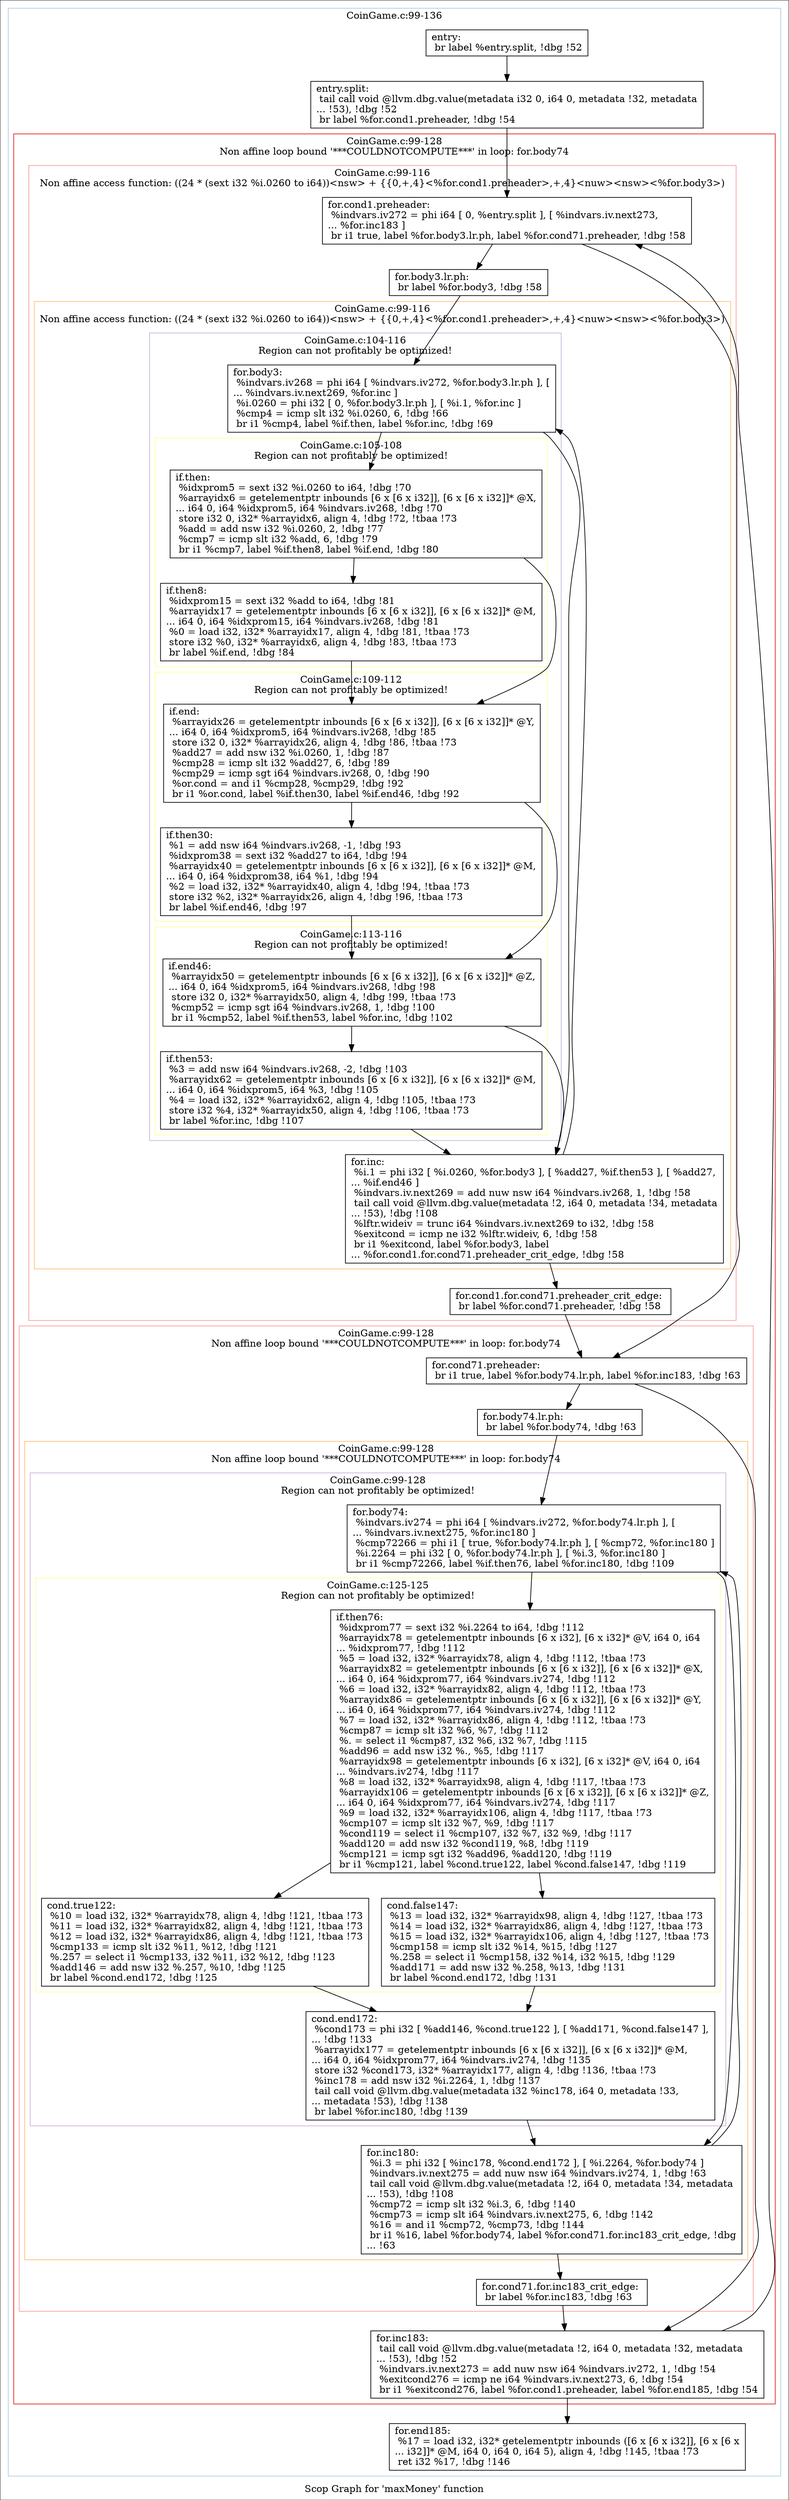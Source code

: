 digraph "Scop Graph for 'maxMoney' function" {
	label="Scop Graph for 'maxMoney' function";

	Node0x948f7f0 [shape=record,label="{entry:\l  br label %entry.split, !dbg !52\l}"];
	Node0x948f7f0 -> Node0x93e3300;
	Node0x93e3300 [shape=record,label="{entry.split:                                      \l  tail call void @llvm.dbg.value(metadata i32 0, i64 0, metadata !32, metadata\l... !53), !dbg !52\l  br label %for.cond1.preheader, !dbg !54\l}"];
	Node0x93e3300 -> Node0x93e93d0;
	Node0x93e93d0 [shape=record,label="{for.cond1.preheader:                              \l  %indvars.iv272 = phi i64 [ 0, %entry.split ], [ %indvars.iv.next273,\l... %for.inc183 ]\l  br i1 true, label %for.body3.lr.ph, label %for.cond71.preheader, !dbg !58\l}"];
	Node0x93e93d0 -> Node0x93c1a60;
	Node0x93e93d0 -> Node0x93c52a0;
	Node0x93c1a60 [shape=record,label="{for.body3.lr.ph:                                  \l  br label %for.body3, !dbg !58\l}"];
	Node0x93c1a60 -> Node0x94bfb30;
	Node0x94bfb30 [shape=record,label="{for.body3:                                        \l  %indvars.iv268 = phi i64 [ %indvars.iv272, %for.body3.lr.ph ], [\l... %indvars.iv.next269, %for.inc ]\l  %i.0260 = phi i32 [ 0, %for.body3.lr.ph ], [ %i.1, %for.inc ]\l  %cmp4 = icmp slt i32 %i.0260, 6, !dbg !66\l  br i1 %cmp4, label %if.then, label %for.inc, !dbg !69\l}"];
	Node0x94bfb30 -> Node0x93bfac0;
	Node0x94bfb30 -> Node0x93dc310;
	Node0x93bfac0 [shape=record,label="{if.then:                                          \l  %idxprom5 = sext i32 %i.0260 to i64, !dbg !70\l  %arrayidx6 = getelementptr inbounds [6 x [6 x i32]], [6 x [6 x i32]]* @X,\l... i64 0, i64 %idxprom5, i64 %indvars.iv268, !dbg !70\l  store i32 0, i32* %arrayidx6, align 4, !dbg !72, !tbaa !73\l  %add = add nsw i32 %i.0260, 2, !dbg !77\l  %cmp7 = icmp slt i32 %add, 6, !dbg !79\l  br i1 %cmp7, label %if.then8, label %if.end, !dbg !80\l}"];
	Node0x93bfac0 -> Node0x93cbe30;
	Node0x93bfac0 -> Node0x94b14e0;
	Node0x93cbe30 [shape=record,label="{if.then8:                                         \l  %idxprom15 = sext i32 %add to i64, !dbg !81\l  %arrayidx17 = getelementptr inbounds [6 x [6 x i32]], [6 x [6 x i32]]* @M,\l... i64 0, i64 %idxprom15, i64 %indvars.iv268, !dbg !81\l  %0 = load i32, i32* %arrayidx17, align 4, !dbg !81, !tbaa !73\l  store i32 %0, i32* %arrayidx6, align 4, !dbg !83, !tbaa !73\l  br label %if.end, !dbg !84\l}"];
	Node0x93cbe30 -> Node0x94b14e0;
	Node0x94b14e0 [shape=record,label="{if.end:                                           \l  %arrayidx26 = getelementptr inbounds [6 x [6 x i32]], [6 x [6 x i32]]* @Y,\l... i64 0, i64 %idxprom5, i64 %indvars.iv268, !dbg !85\l  store i32 0, i32* %arrayidx26, align 4, !dbg !86, !tbaa !73\l  %add27 = add nsw i32 %i.0260, 1, !dbg !87\l  %cmp28 = icmp slt i32 %add27, 6, !dbg !89\l  %cmp29 = icmp sgt i64 %indvars.iv268, 0, !dbg !90\l  %or.cond = and i1 %cmp28, %cmp29, !dbg !92\l  br i1 %or.cond, label %if.then30, label %if.end46, !dbg !92\l}"];
	Node0x94b14e0 -> Node0x93e6910;
	Node0x94b14e0 -> Node0x93ebc40;
	Node0x93e6910 [shape=record,label="{if.then30:                                        \l  %1 = add nsw i64 %indvars.iv268, -1, !dbg !93\l  %idxprom38 = sext i32 %add27 to i64, !dbg !94\l  %arrayidx40 = getelementptr inbounds [6 x [6 x i32]], [6 x [6 x i32]]* @M,\l... i64 0, i64 %idxprom38, i64 %1, !dbg !94\l  %2 = load i32, i32* %arrayidx40, align 4, !dbg !94, !tbaa !73\l  store i32 %2, i32* %arrayidx26, align 4, !dbg !96, !tbaa !73\l  br label %if.end46, !dbg !97\l}"];
	Node0x93e6910 -> Node0x93ebc40;
	Node0x93ebc40 [shape=record,label="{if.end46:                                         \l  %arrayidx50 = getelementptr inbounds [6 x [6 x i32]], [6 x [6 x i32]]* @Z,\l... i64 0, i64 %idxprom5, i64 %indvars.iv268, !dbg !98\l  store i32 0, i32* %arrayidx50, align 4, !dbg !99, !tbaa !73\l  %cmp52 = icmp sgt i64 %indvars.iv268, 1, !dbg !100\l  br i1 %cmp52, label %if.then53, label %for.inc, !dbg !102\l}"];
	Node0x93ebc40 -> Node0x93e52b0;
	Node0x93ebc40 -> Node0x93dc310;
	Node0x93e52b0 [shape=record,label="{if.then53:                                        \l  %3 = add nsw i64 %indvars.iv268, -2, !dbg !103\l  %arrayidx62 = getelementptr inbounds [6 x [6 x i32]], [6 x [6 x i32]]* @M,\l... i64 0, i64 %idxprom5, i64 %3, !dbg !105\l  %4 = load i32, i32* %arrayidx62, align 4, !dbg !105, !tbaa !73\l  store i32 %4, i32* %arrayidx50, align 4, !dbg !106, !tbaa !73\l  br label %for.inc, !dbg !107\l}"];
	Node0x93e52b0 -> Node0x93dc310;
	Node0x93dc310 [shape=record,label="{for.inc:                                          \l  %i.1 = phi i32 [ %i.0260, %for.body3 ], [ %add27, %if.then53 ], [ %add27,\l... %if.end46 ]\l  %indvars.iv.next269 = add nuw nsw i64 %indvars.iv268, 1, !dbg !58\l  tail call void @llvm.dbg.value(metadata !2, i64 0, metadata !34, metadata\l... !53), !dbg !108\l  %lftr.wideiv = trunc i64 %indvars.iv.next269 to i32, !dbg !58\l  %exitcond = icmp ne i32 %lftr.wideiv, 6, !dbg !58\l  br i1 %exitcond, label %for.body3, label\l... %for.cond1.for.cond71.preheader_crit_edge, !dbg !58\l}"];
	Node0x93dc310 -> Node0x94bfb30[constraint=false];
	Node0x93dc310 -> Node0x93c2700;
	Node0x93c2700 [shape=record,label="{for.cond1.for.cond71.preheader_crit_edge:         \l  br label %for.cond71.preheader, !dbg !58\l}"];
	Node0x93c2700 -> Node0x93c52a0;
	Node0x93c52a0 [shape=record,label="{for.cond71.preheader:                             \l  br i1 true, label %for.body74.lr.ph, label %for.inc183, !dbg !63\l}"];
	Node0x93c52a0 -> Node0x93c6900;
	Node0x93c52a0 -> Node0x93e3ef0;
	Node0x93c6900 [shape=record,label="{for.body74.lr.ph:                                 \l  br label %for.body74, !dbg !63\l}"];
	Node0x93c6900 -> Node0x93b9800;
	Node0x93b9800 [shape=record,label="{for.body74:                                       \l  %indvars.iv274 = phi i64 [ %indvars.iv272, %for.body74.lr.ph ], [\l... %indvars.iv.next275, %for.inc180 ]\l  %cmp72266 = phi i1 [ true, %for.body74.lr.ph ], [ %cmp72, %for.inc180 ]\l  %i.2264 = phi i32 [ 0, %for.body74.lr.ph ], [ %i.3, %for.inc180 ]\l  br i1 %cmp72266, label %if.then76, label %for.inc180, !dbg !109\l}"];
	Node0x93b9800 -> Node0x93c78d0;
	Node0x93b9800 -> Node0x93c2090;
	Node0x93c78d0 [shape=record,label="{if.then76:                                        \l  %idxprom77 = sext i32 %i.2264 to i64, !dbg !112\l  %arrayidx78 = getelementptr inbounds [6 x i32], [6 x i32]* @V, i64 0, i64\l... %idxprom77, !dbg !112\l  %5 = load i32, i32* %arrayidx78, align 4, !dbg !112, !tbaa !73\l  %arrayidx82 = getelementptr inbounds [6 x [6 x i32]], [6 x [6 x i32]]* @X,\l... i64 0, i64 %idxprom77, i64 %indvars.iv274, !dbg !112\l  %6 = load i32, i32* %arrayidx82, align 4, !dbg !112, !tbaa !73\l  %arrayidx86 = getelementptr inbounds [6 x [6 x i32]], [6 x [6 x i32]]* @Y,\l... i64 0, i64 %idxprom77, i64 %indvars.iv274, !dbg !112\l  %7 = load i32, i32* %arrayidx86, align 4, !dbg !112, !tbaa !73\l  %cmp87 = icmp slt i32 %6, %7, !dbg !112\l  %. = select i1 %cmp87, i32 %6, i32 %7, !dbg !115\l  %add96 = add nsw i32 %., %5, !dbg !117\l  %arrayidx98 = getelementptr inbounds [6 x i32], [6 x i32]* @V, i64 0, i64\l... %indvars.iv274, !dbg !117\l  %8 = load i32, i32* %arrayidx98, align 4, !dbg !117, !tbaa !73\l  %arrayidx106 = getelementptr inbounds [6 x [6 x i32]], [6 x [6 x i32]]* @Z,\l... i64 0, i64 %idxprom77, i64 %indvars.iv274, !dbg !117\l  %9 = load i32, i32* %arrayidx106, align 4, !dbg !117, !tbaa !73\l  %cmp107 = icmp slt i32 %7, %9, !dbg !117\l  %cond119 = select i1 %cmp107, i32 %7, i32 %9, !dbg !117\l  %add120 = add nsw i32 %cond119, %8, !dbg !119\l  %cmp121 = icmp sgt i32 %add96, %add120, !dbg !119\l  br i1 %cmp121, label %cond.true122, label %cond.false147, !dbg !119\l}"];
	Node0x93c78d0 -> Node0x93b9620;
	Node0x93c78d0 -> Node0x93cac50;
	Node0x93b9620 [shape=record,label="{cond.true122:                                     \l  %10 = load i32, i32* %arrayidx78, align 4, !dbg !121, !tbaa !73\l  %11 = load i32, i32* %arrayidx82, align 4, !dbg !121, !tbaa !73\l  %12 = load i32, i32* %arrayidx86, align 4, !dbg !121, !tbaa !73\l  %cmp133 = icmp slt i32 %11, %12, !dbg !121\l  %.257 = select i1 %cmp133, i32 %11, i32 %12, !dbg !123\l  %add146 = add nsw i32 %.257, %10, !dbg !125\l  br label %cond.end172, !dbg !125\l}"];
	Node0x93b9620 -> Node0x93cac70;
	Node0x93cac70 [shape=record,label="{cond.end172:                                      \l  %cond173 = phi i32 [ %add146, %cond.true122 ], [ %add171, %cond.false147 ],\l... !dbg !133\l  %arrayidx177 = getelementptr inbounds [6 x [6 x i32]], [6 x [6 x i32]]* @M,\l... i64 0, i64 %idxprom77, i64 %indvars.iv274, !dbg !135\l  store i32 %cond173, i32* %arrayidx177, align 4, !dbg !136, !tbaa !73\l  %inc178 = add nsw i32 %i.2264, 1, !dbg !137\l  tail call void @llvm.dbg.value(metadata i32 %inc178, i64 0, metadata !33,\l... metadata !53), !dbg !138\l  br label %for.inc180, !dbg !139\l}"];
	Node0x93cac70 -> Node0x93c2090;
	Node0x93c2090 [shape=record,label="{for.inc180:                                       \l  %i.3 = phi i32 [ %inc178, %cond.end172 ], [ %i.2264, %for.body74 ]\l  %indvars.iv.next275 = add nuw nsw i64 %indvars.iv274, 1, !dbg !63\l  tail call void @llvm.dbg.value(metadata !2, i64 0, metadata !34, metadata\l... !53), !dbg !108\l  %cmp72 = icmp slt i32 %i.3, 6, !dbg !140\l  %cmp73 = icmp slt i64 %indvars.iv.next275, 6, !dbg !142\l  %16 = and i1 %cmp72, %cmp73, !dbg !144\l  br i1 %16, label %for.body74, label %for.cond71.for.inc183_crit_edge, !dbg\l... !63\l}"];
	Node0x93c2090 -> Node0x93b9800[constraint=false];
	Node0x93c2090 -> Node0x93dc750;
	Node0x93dc750 [shape=record,label="{for.cond71.for.inc183_crit_edge:                  \l  br label %for.inc183, !dbg !63\l}"];
	Node0x93dc750 -> Node0x93e3ef0;
	Node0x93e3ef0 [shape=record,label="{for.inc183:                                       \l  tail call void @llvm.dbg.value(metadata !2, i64 0, metadata !32, metadata\l... !53), !dbg !52\l  %indvars.iv.next273 = add nuw nsw i64 %indvars.iv272, 1, !dbg !54\l  %exitcond276 = icmp ne i64 %indvars.iv.next273, 6, !dbg !54\l  br i1 %exitcond276, label %for.cond1.preheader, label %for.end185, !dbg !54\l}"];
	Node0x93e3ef0 -> Node0x93e93d0[constraint=false];
	Node0x93e3ef0 -> Node0x93e2d20;
	Node0x93e2d20 [shape=record,label="{for.end185:                                       \l  %17 = load i32, i32* getelementptr inbounds ([6 x [6 x i32]], [6 x [6 x\l... i32]]* @M, i64 0, i64 0, i64 5), align 4, !dbg !145, !tbaa !73\l  ret i32 %17, !dbg !146\l}"];
	Node0x93cac50 [shape=record,label="{cond.false147:                                    \l  %13 = load i32, i32* %arrayidx98, align 4, !dbg !127, !tbaa !73\l  %14 = load i32, i32* %arrayidx86, align 4, !dbg !127, !tbaa !73\l  %15 = load i32, i32* %arrayidx106, align 4, !dbg !127, !tbaa !73\l  %cmp158 = icmp slt i32 %14, %15, !dbg !127\l  %.258 = select i1 %cmp158, i32 %14, i32 %15, !dbg !129\l  %add171 = add nsw i32 %.258, %13, !dbg !131\l  br label %cond.end172, !dbg !131\l}"];
	Node0x93cac50 -> Node0x93cac70;
	colorscheme = "paired12"
        subgraph cluster_0x93cecf0 {
          label = "CoinGame.c:99-136
";
          style = solid;
          color = 1
          subgraph cluster_0x93d0510 {
            label = "CoinGame.c:99-128
Non affine loop bound '***COULDNOTCOMPUTE***' in loop: for.body74";
            style = solid;
            color = 6
            subgraph cluster_0x93e4020 {
              label = "CoinGame.c:99-116
Non affine access function: ((24 * (sext i32 %i.0260 to i64))<nsw> + {{0,+,4}<%for.cond1.preheader>,+,4}<nuw><nsw><%for.body3>)";
              style = solid;
              color = 5
              subgraph cluster_0x93e3fa0 {
                label = "CoinGame.c:99-116
Non affine access function: ((24 * (sext i32 %i.0260 to i64))<nsw> + {{0,+,4}<%for.cond1.preheader>,+,4}<nuw><nsw><%for.body3>)";
                style = solid;
                color = 7
                subgraph cluster_0x93e8b60 {
                  label = "CoinGame.c:104-116
Region can not profitably be optimized!";
                  style = solid;
                  color = 9
                  subgraph cluster_0x93e8ae0 {
                    label = "CoinGame.c:105-108
Region can not profitably be optimized!";
                    style = solid;
                    color = 11
                    Node0x93bfac0;
                    Node0x93cbe30;
                  }
                  subgraph cluster_0x93b2940 {
                    label = "CoinGame.c:109-112
Region can not profitably be optimized!";
                    style = solid;
                    color = 11
                    Node0x94b14e0;
                    Node0x93e6910;
                  }
                  subgraph cluster_0x93b28c0 {
                    label = "CoinGame.c:113-116
Region can not profitably be optimized!";
                    style = solid;
                    color = 11
                    Node0x93ebc40;
                    Node0x93e52b0;
                  }
                  Node0x94bfb30;
                }
                Node0x93dc310;
              }
              Node0x93e93d0;
              Node0x93c1a60;
              Node0x93c2700;
            }
            subgraph cluster_0x93c3410 {
              label = "CoinGame.c:99-128
Non affine loop bound '***COULDNOTCOMPUTE***' in loop: for.body74";
              style = solid;
              color = 5
              subgraph cluster_0x93c3390 {
                label = "CoinGame.c:99-128
Non affine loop bound '***COULDNOTCOMPUTE***' in loop: for.body74";
                style = solid;
                color = 7
                subgraph cluster_0x93bf360 {
                  label = "CoinGame.c:99-128
Region can not profitably be optimized!";
                  style = solid;
                  color = 9
                  subgraph cluster_0x93bf2e0 {
                    label = "CoinGame.c:125-125
Region can not profitably be optimized!";
                    style = solid;
                    color = 11
                    Node0x93c78d0;
                    Node0x93b9620;
                    Node0x93cac50;
                  }
                  Node0x93b9800;
                  Node0x93cac70;
                }
                Node0x93c2090;
              }
              Node0x93c52a0;
              Node0x93c6900;
              Node0x93dc750;
            }
            Node0x93e3ef0;
          }
          Node0x948f7f0;
          Node0x93e3300;
          Node0x93e2d20;
        }
}
